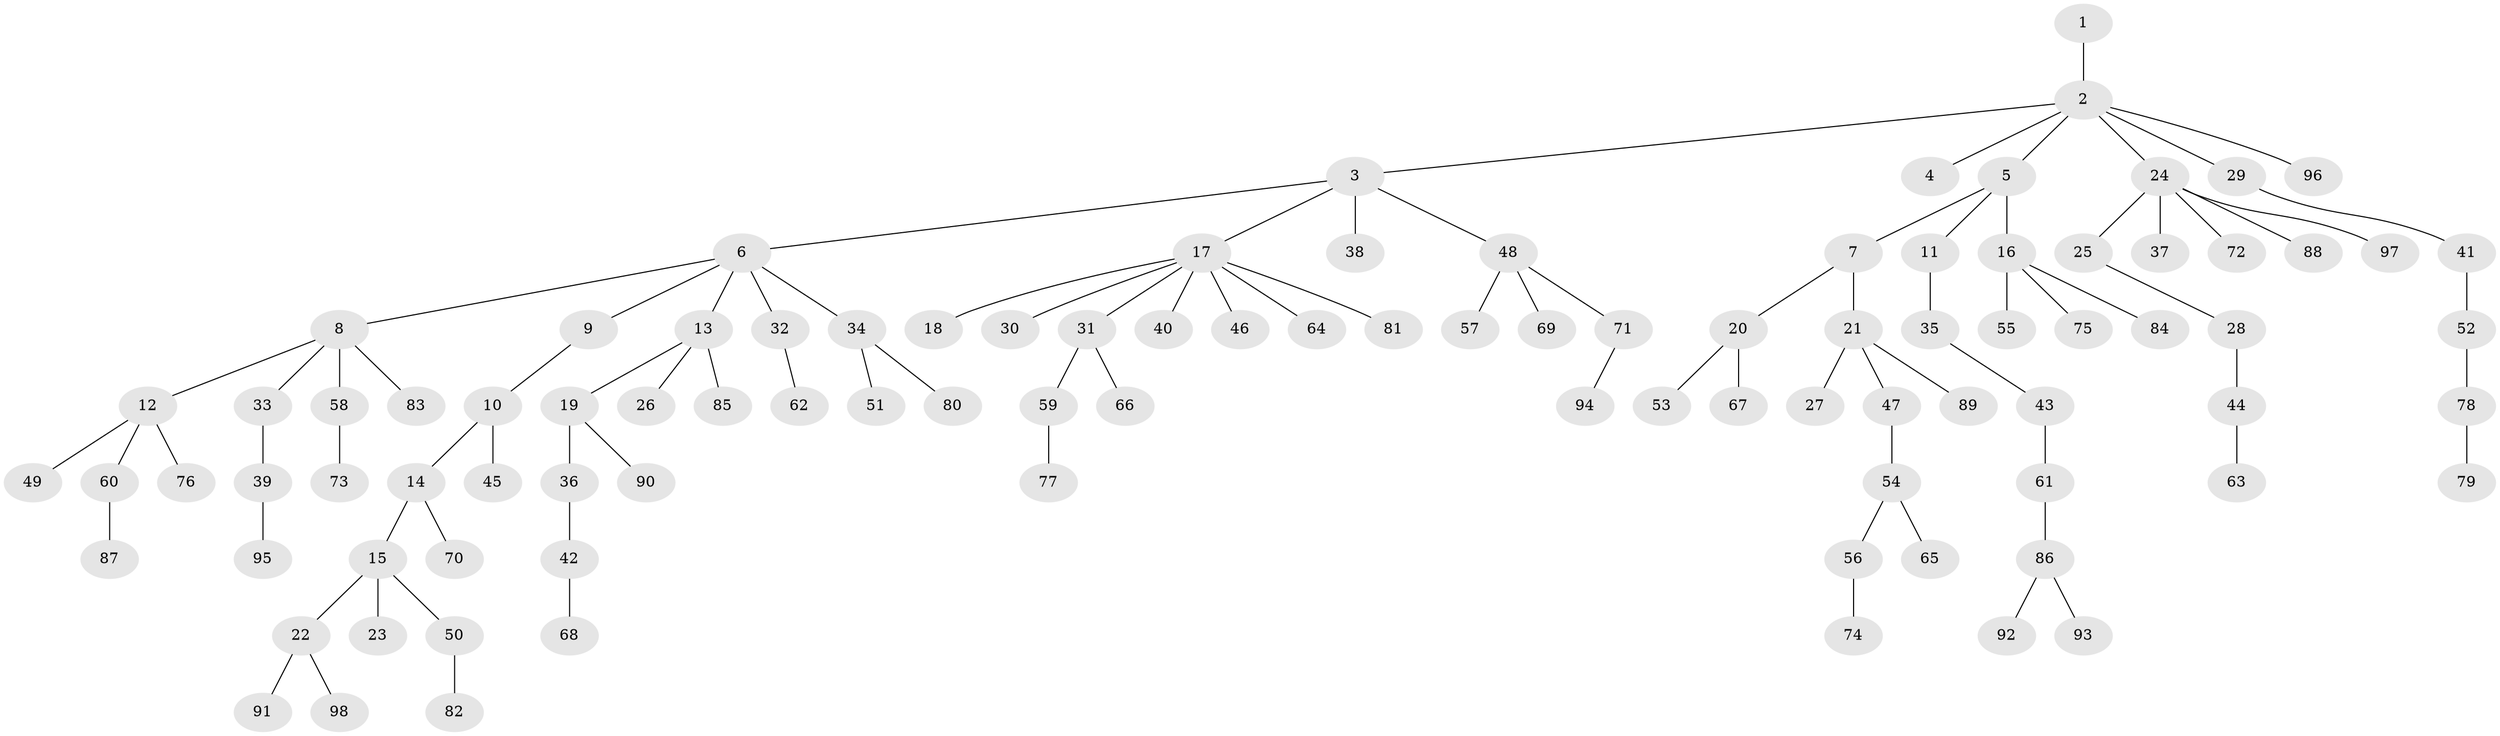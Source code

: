 // coarse degree distribution, {1: 0.6301369863013698, 7: 0.0410958904109589, 6: 0.0273972602739726, 9: 0.0136986301369863, 5: 0.0410958904109589, 2: 0.1917808219178082, 4: 0.0136986301369863, 3: 0.0410958904109589}
// Generated by graph-tools (version 1.1) at 2025/42/03/06/25 10:42:04]
// undirected, 98 vertices, 97 edges
graph export_dot {
graph [start="1"]
  node [color=gray90,style=filled];
  1;
  2;
  3;
  4;
  5;
  6;
  7;
  8;
  9;
  10;
  11;
  12;
  13;
  14;
  15;
  16;
  17;
  18;
  19;
  20;
  21;
  22;
  23;
  24;
  25;
  26;
  27;
  28;
  29;
  30;
  31;
  32;
  33;
  34;
  35;
  36;
  37;
  38;
  39;
  40;
  41;
  42;
  43;
  44;
  45;
  46;
  47;
  48;
  49;
  50;
  51;
  52;
  53;
  54;
  55;
  56;
  57;
  58;
  59;
  60;
  61;
  62;
  63;
  64;
  65;
  66;
  67;
  68;
  69;
  70;
  71;
  72;
  73;
  74;
  75;
  76;
  77;
  78;
  79;
  80;
  81;
  82;
  83;
  84;
  85;
  86;
  87;
  88;
  89;
  90;
  91;
  92;
  93;
  94;
  95;
  96;
  97;
  98;
  1 -- 2;
  2 -- 3;
  2 -- 4;
  2 -- 5;
  2 -- 24;
  2 -- 29;
  2 -- 96;
  3 -- 6;
  3 -- 17;
  3 -- 38;
  3 -- 48;
  5 -- 7;
  5 -- 11;
  5 -- 16;
  6 -- 8;
  6 -- 9;
  6 -- 13;
  6 -- 32;
  6 -- 34;
  7 -- 20;
  7 -- 21;
  8 -- 12;
  8 -- 33;
  8 -- 58;
  8 -- 83;
  9 -- 10;
  10 -- 14;
  10 -- 45;
  11 -- 35;
  12 -- 49;
  12 -- 60;
  12 -- 76;
  13 -- 19;
  13 -- 26;
  13 -- 85;
  14 -- 15;
  14 -- 70;
  15 -- 22;
  15 -- 23;
  15 -- 50;
  16 -- 55;
  16 -- 75;
  16 -- 84;
  17 -- 18;
  17 -- 30;
  17 -- 31;
  17 -- 40;
  17 -- 46;
  17 -- 64;
  17 -- 81;
  19 -- 36;
  19 -- 90;
  20 -- 53;
  20 -- 67;
  21 -- 27;
  21 -- 47;
  21 -- 89;
  22 -- 91;
  22 -- 98;
  24 -- 25;
  24 -- 37;
  24 -- 72;
  24 -- 88;
  24 -- 97;
  25 -- 28;
  28 -- 44;
  29 -- 41;
  31 -- 59;
  31 -- 66;
  32 -- 62;
  33 -- 39;
  34 -- 51;
  34 -- 80;
  35 -- 43;
  36 -- 42;
  39 -- 95;
  41 -- 52;
  42 -- 68;
  43 -- 61;
  44 -- 63;
  47 -- 54;
  48 -- 57;
  48 -- 69;
  48 -- 71;
  50 -- 82;
  52 -- 78;
  54 -- 56;
  54 -- 65;
  56 -- 74;
  58 -- 73;
  59 -- 77;
  60 -- 87;
  61 -- 86;
  71 -- 94;
  78 -- 79;
  86 -- 92;
  86 -- 93;
}
